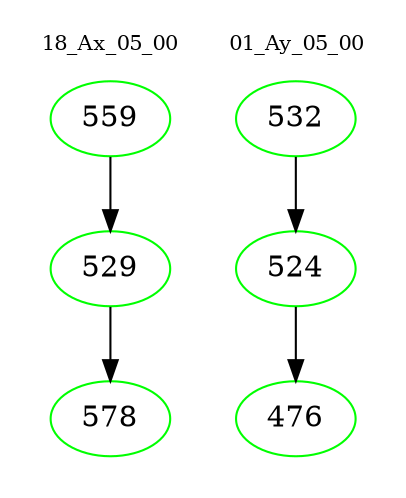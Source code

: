 digraph{
subgraph cluster_0 {
color = white
label = "18_Ax_05_00";
fontsize=10;
T0_559 [label="559", color="green"]
T0_559 -> T0_529 [color="black"]
T0_529 [label="529", color="green"]
T0_529 -> T0_578 [color="black"]
T0_578 [label="578", color="green"]
}
subgraph cluster_1 {
color = white
label = "01_Ay_05_00";
fontsize=10;
T1_532 [label="532", color="green"]
T1_532 -> T1_524 [color="black"]
T1_524 [label="524", color="green"]
T1_524 -> T1_476 [color="black"]
T1_476 [label="476", color="green"]
}
}
